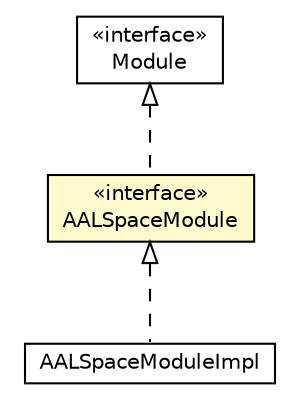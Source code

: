 #!/usr/local/bin/dot
#
# Class diagram 
# Generated by UMLGraph version R5_6-24-gf6e263 (http://www.umlgraph.org/)
#

digraph G {
	edge [fontname="Helvetica",fontsize=10,labelfontname="Helvetica",labelfontsize=10];
	node [fontname="Helvetica",fontsize=10,shape=plaintext];
	nodesep=0.25;
	ranksep=0.5;
	// org.universAAL.middleware.modules.AALSpaceModule
	c87499 [label=<<table title="org.universAAL.middleware.modules.AALSpaceModule" border="0" cellborder="1" cellspacing="0" cellpadding="2" port="p" bgcolor="lemonChiffon" href="./AALSpaceModule.html">
		<tr><td><table border="0" cellspacing="0" cellpadding="1">
<tr><td align="center" balign="center"> &#171;interface&#187; </td></tr>
<tr><td align="center" balign="center"> AALSpaceModule </td></tr>
		</table></td></tr>
		</table>>, URL="./AALSpaceModule.html", fontname="Helvetica", fontcolor="black", fontsize=10.0];
	// org.universAAL.middleware.modules.Module
	c87501 [label=<<table title="org.universAAL.middleware.modules.Module" border="0" cellborder="1" cellspacing="0" cellpadding="2" port="p" href="./Module.html">
		<tr><td><table border="0" cellspacing="0" cellpadding="1">
<tr><td align="center" balign="center"> &#171;interface&#187; </td></tr>
<tr><td align="center" balign="center"> Module </td></tr>
		</table></td></tr>
		</table>>, URL="./Module.html", fontname="Helvetica", fontcolor="black", fontsize=10.0];
	// org.universAAL.middleware.modules.aalspace.AALSpaceModuleImpl
	c87537 [label=<<table title="org.universAAL.middleware.modules.aalspace.AALSpaceModuleImpl" border="0" cellborder="1" cellspacing="0" cellpadding="2" port="p" href="./aalspace/AALSpaceModuleImpl.html">
		<tr><td><table border="0" cellspacing="0" cellpadding="1">
<tr><td align="center" balign="center"> AALSpaceModuleImpl </td></tr>
		</table></td></tr>
		</table>>, URL="./aalspace/AALSpaceModuleImpl.html", fontname="Helvetica", fontcolor="black", fontsize=10.0];
	//org.universAAL.middleware.modules.AALSpaceModule implements org.universAAL.middleware.modules.Module
	c87501:p -> c87499:p [dir=back,arrowtail=empty,style=dashed];
	//org.universAAL.middleware.modules.aalspace.AALSpaceModuleImpl implements org.universAAL.middleware.modules.AALSpaceModule
	c87499:p -> c87537:p [dir=back,arrowtail=empty,style=dashed];
}

